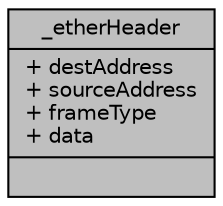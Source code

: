 digraph "_etherHeader"
{
  edge [fontname="Helvetica",fontsize="10",labelfontname="Helvetica",labelfontsize="10"];
  node [fontname="Helvetica",fontsize="10",shape=record];
  Node1 [label="{_etherHeader\n|+ destAddress\l+ sourceAddress\l+ frameType\l+ data\l|}",height=0.2,width=0.4,color="black", fillcolor="grey75", style="filled", fontcolor="black"];
}
